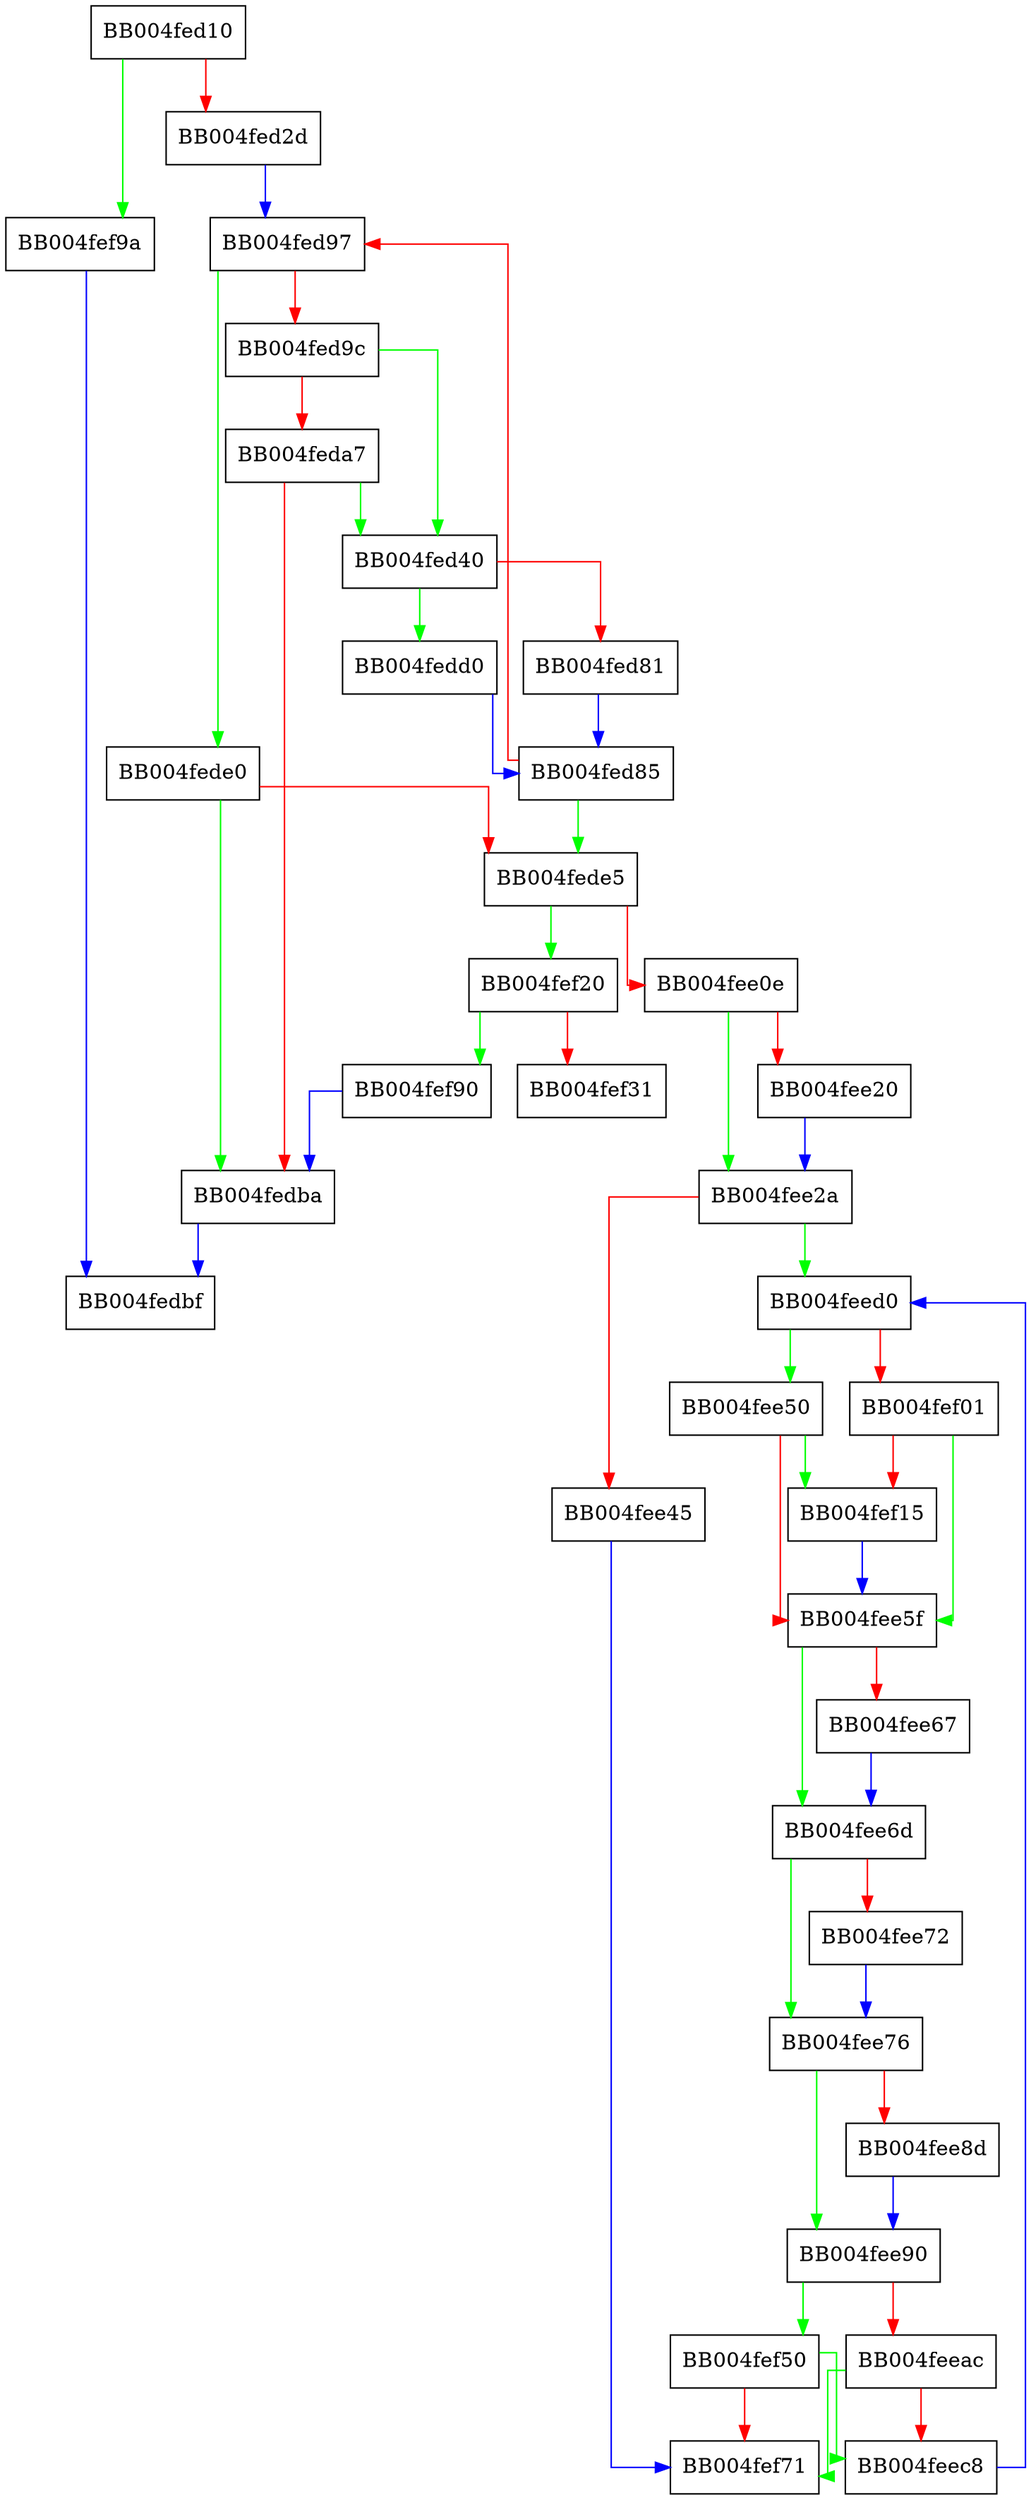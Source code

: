 digraph demux_recv {
  node [shape="box"];
  graph [splines=ortho];
  BB004fed10 -> BB004fef9a [color="green"];
  BB004fed10 -> BB004fed2d [color="red"];
  BB004fed2d -> BB004fed97 [color="blue"];
  BB004fed40 -> BB004fedd0 [color="green"];
  BB004fed40 -> BB004fed81 [color="red"];
  BB004fed81 -> BB004fed85 [color="blue"];
  BB004fed85 -> BB004fede5 [color="green"];
  BB004fed85 -> BB004fed97 [color="red"];
  BB004fed97 -> BB004fede0 [color="green"];
  BB004fed97 -> BB004fed9c [color="red"];
  BB004fed9c -> BB004fed40 [color="green"];
  BB004fed9c -> BB004feda7 [color="red"];
  BB004feda7 -> BB004fed40 [color="green"];
  BB004feda7 -> BB004fedba [color="red"];
  BB004fedba -> BB004fedbf [color="blue"];
  BB004fedd0 -> BB004fed85 [color="blue"];
  BB004fede0 -> BB004fedba [color="green"];
  BB004fede0 -> BB004fede5 [color="red"];
  BB004fede5 -> BB004fef20 [color="green"];
  BB004fede5 -> BB004fee0e [color="red"];
  BB004fee0e -> BB004fee2a [color="green"];
  BB004fee0e -> BB004fee20 [color="red"];
  BB004fee20 -> BB004fee2a [color="blue"];
  BB004fee2a -> BB004feed0 [color="green"];
  BB004fee2a -> BB004fee45 [color="red"];
  BB004fee45 -> BB004fef71 [color="blue"];
  BB004fee50 -> BB004fef15 [color="green"];
  BB004fee50 -> BB004fee5f [color="red"];
  BB004fee5f -> BB004fee6d [color="green"];
  BB004fee5f -> BB004fee67 [color="red"];
  BB004fee67 -> BB004fee6d [color="blue"];
  BB004fee6d -> BB004fee76 [color="green"];
  BB004fee6d -> BB004fee72 [color="red"];
  BB004fee72 -> BB004fee76 [color="blue"];
  BB004fee76 -> BB004fee90 [color="green"];
  BB004fee76 -> BB004fee8d [color="red"];
  BB004fee8d -> BB004fee90 [color="blue"];
  BB004fee90 -> BB004fef50 [color="green"];
  BB004fee90 -> BB004feeac [color="red"];
  BB004feeac -> BB004fef71 [color="green"];
  BB004feeac -> BB004feec8 [color="red"];
  BB004feec8 -> BB004feed0 [color="blue"];
  BB004feed0 -> BB004fee50 [color="green"];
  BB004feed0 -> BB004fef01 [color="red"];
  BB004fef01 -> BB004fee5f [color="green"];
  BB004fef01 -> BB004fef15 [color="red"];
  BB004fef15 -> BB004fee5f [color="blue"];
  BB004fef20 -> BB004fef90 [color="green"];
  BB004fef20 -> BB004fef31 [color="red"];
  BB004fef50 -> BB004feec8 [color="green"];
  BB004fef50 -> BB004fef71 [color="red"];
  BB004fef90 -> BB004fedba [color="blue"];
  BB004fef9a -> BB004fedbf [color="blue"];
}